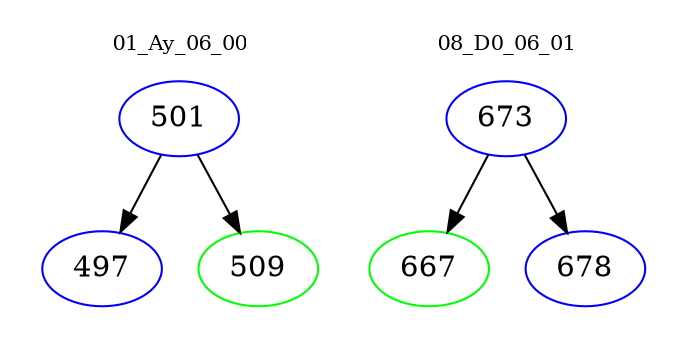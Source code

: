 digraph{
subgraph cluster_0 {
color = white
label = "01_Ay_06_00";
fontsize=10;
T0_501 [label="501", color="blue"]
T0_501 -> T0_497 [color="black"]
T0_497 [label="497", color="blue"]
T0_501 -> T0_509 [color="black"]
T0_509 [label="509", color="green"]
}
subgraph cluster_1 {
color = white
label = "08_D0_06_01";
fontsize=10;
T1_673 [label="673", color="blue"]
T1_673 -> T1_667 [color="black"]
T1_667 [label="667", color="green"]
T1_673 -> T1_678 [color="black"]
T1_678 [label="678", color="blue"]
}
}
